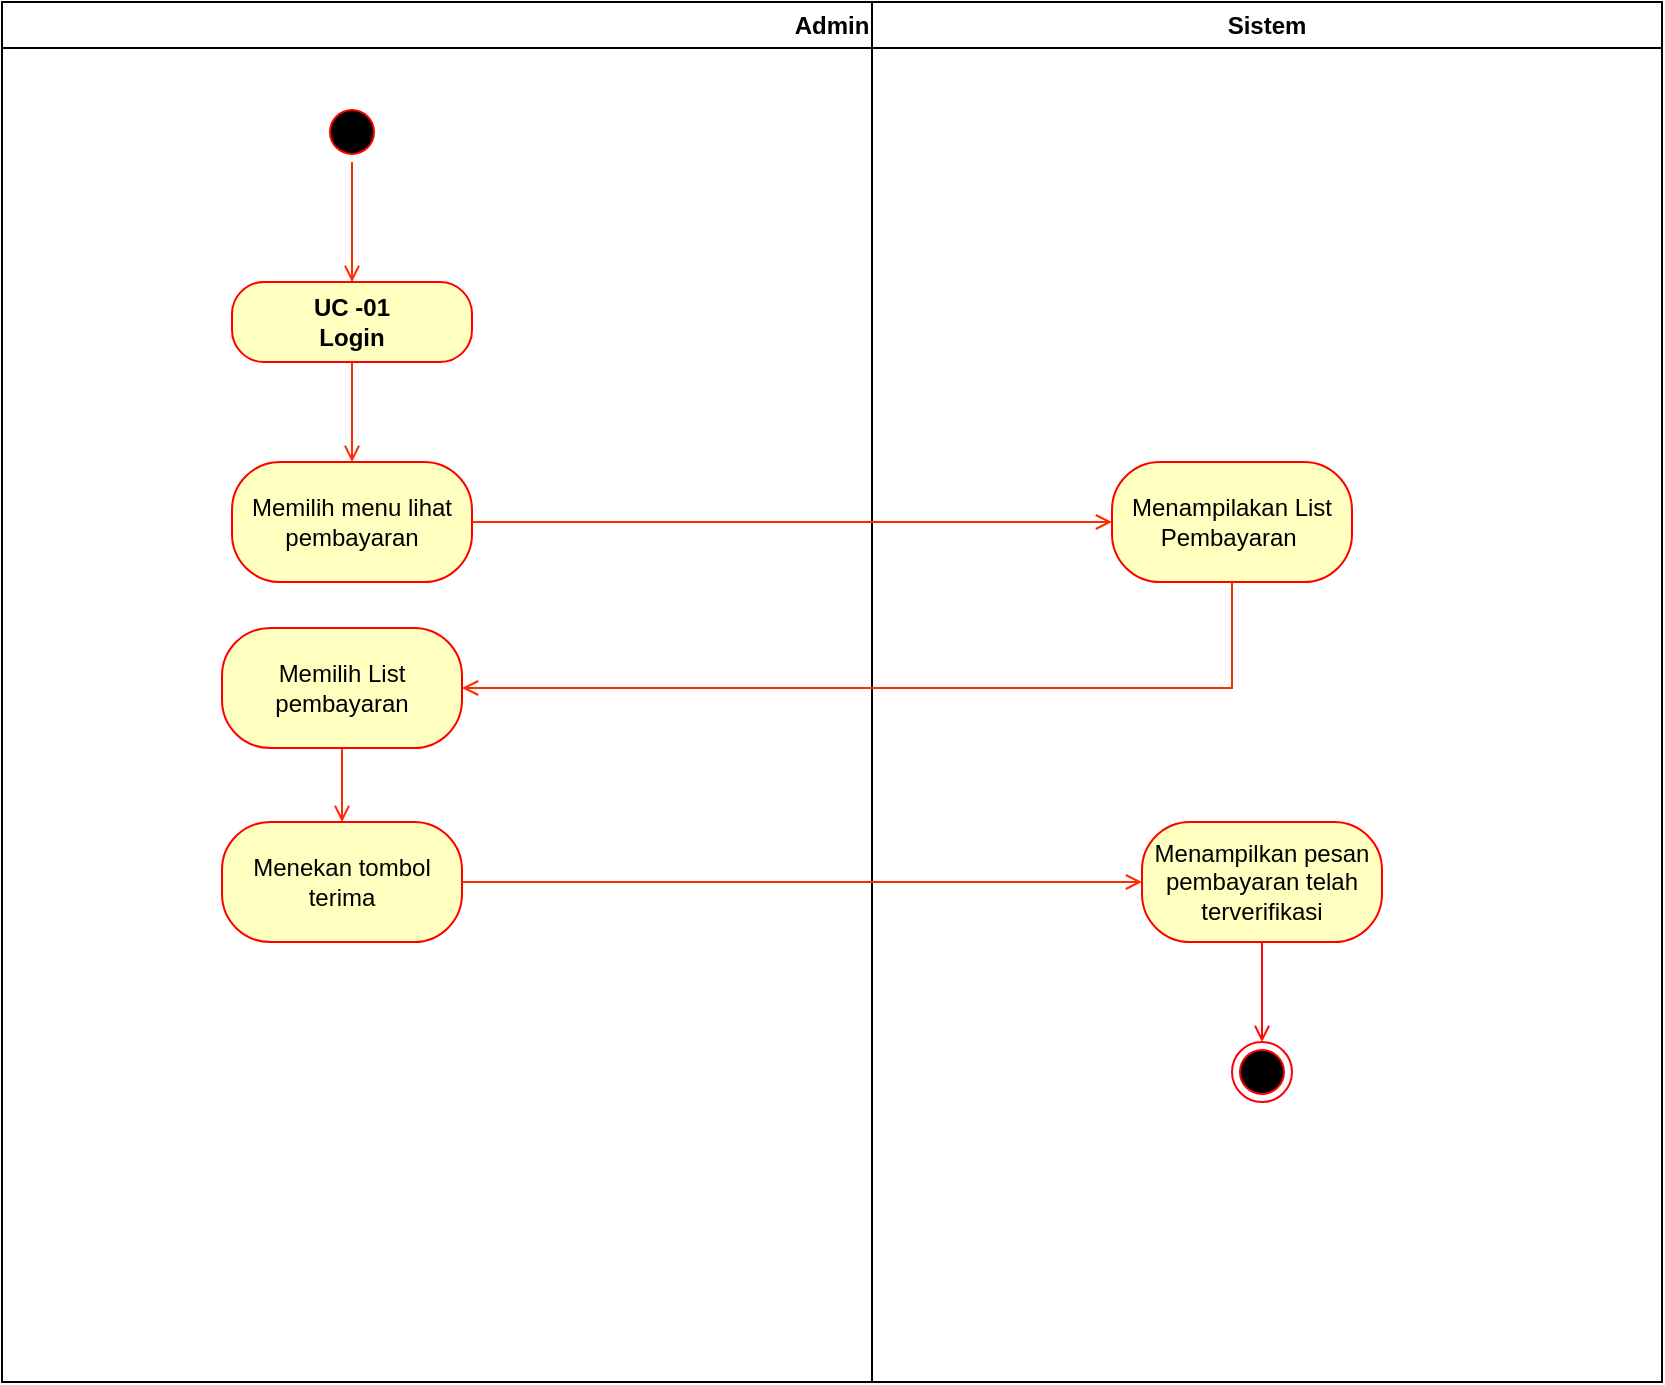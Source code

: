 <mxfile version="20.8.5" type="github">
  <diagram name="Page-1" id="e7e014a7-5840-1c2e-5031-d8a46d1fe8dd">
    <mxGraphModel dx="4169" dy="1606" grid="1" gridSize="10" guides="1" tooltips="1" connect="1" arrows="1" fold="1" page="1" pageScale="1" pageWidth="1169" pageHeight="826" background="none" math="0" shadow="0">
      <root>
        <mxCell id="0" />
        <mxCell id="1" parent="0" />
        <mxCell id="SPDB-RYZYYu29DdNVvm_-6" value="Admin" style="swimlane;whiteSpace=wrap;startSize=23;" parent="1" vertex="1">
          <mxGeometry x="-980" y="40" width="830" height="690" as="geometry" />
        </mxCell>
        <mxCell id="pB2fyGcaQjWH1ag6znyL-3" value="" style="edgeStyle=orthogonalEdgeStyle;rounded=0;orthogonalLoop=1;jettySize=auto;html=1;strokeColor=#FF2A00;startArrow=none;startFill=0;endArrow=open;endFill=0;" edge="1" parent="SPDB-RYZYYu29DdNVvm_-6" source="SPDB-RYZYYu29DdNVvm_-7" target="pB2fyGcaQjWH1ag6znyL-1">
          <mxGeometry relative="1" as="geometry" />
        </mxCell>
        <mxCell id="SPDB-RYZYYu29DdNVvm_-7" value="" style="ellipse;shape=startState;fillColor=#000000;strokeColor=#ff0000;" parent="SPDB-RYZYYu29DdNVvm_-6" vertex="1">
          <mxGeometry x="160" y="50" width="30" height="30" as="geometry" />
        </mxCell>
        <mxCell id="pB2fyGcaQjWH1ag6znyL-1" value="&lt;b&gt;UC -01&lt;br&gt;Login&lt;br&gt;&lt;/b&gt;" style="rounded=1;whiteSpace=wrap;html=1;arcSize=40;fontColor=#000000;fillColor=#ffffc0;strokeColor=#ff0000;" vertex="1" parent="SPDB-RYZYYu29DdNVvm_-6">
          <mxGeometry x="115" y="140" width="120" height="40" as="geometry" />
        </mxCell>
        <mxCell id="pB2fyGcaQjWH1ag6znyL-4" value="Memilih menu lihat pembayaran" style="whiteSpace=wrap;html=1;fillColor=#ffffc0;strokeColor=#ff0000;fontColor=#000000;rounded=1;arcSize=40;fontStyle=0" vertex="1" parent="SPDB-RYZYYu29DdNVvm_-6">
          <mxGeometry x="115" y="230" width="120" height="60" as="geometry" />
        </mxCell>
        <mxCell id="pB2fyGcaQjWH1ag6znyL-5" value="" style="edgeStyle=orthogonalEdgeStyle;rounded=0;orthogonalLoop=1;jettySize=auto;html=1;strokeColor=#FF2A00;startArrow=none;startFill=0;endArrow=open;endFill=0;" edge="1" parent="SPDB-RYZYYu29DdNVvm_-6" source="pB2fyGcaQjWH1ag6znyL-1" target="pB2fyGcaQjWH1ag6znyL-4">
          <mxGeometry relative="1" as="geometry" />
        </mxCell>
        <mxCell id="pB2fyGcaQjWH1ag6znyL-11" value="" style="edgeStyle=orthogonalEdgeStyle;rounded=0;orthogonalLoop=1;jettySize=auto;html=1;strokeColor=#FF2A00;startArrow=none;startFill=0;endArrow=open;endFill=0;" edge="1" parent="SPDB-RYZYYu29DdNVvm_-6" source="pB2fyGcaQjWH1ag6znyL-8" target="pB2fyGcaQjWH1ag6znyL-10">
          <mxGeometry relative="1" as="geometry" />
        </mxCell>
        <mxCell id="pB2fyGcaQjWH1ag6znyL-8" value="Memilih List pembayaran" style="whiteSpace=wrap;html=1;fillColor=#ffffc0;strokeColor=#ff0000;fontColor=#000000;rounded=1;arcSize=40;fontStyle=0;" vertex="1" parent="SPDB-RYZYYu29DdNVvm_-6">
          <mxGeometry x="110" y="313" width="120" height="60" as="geometry" />
        </mxCell>
        <mxCell id="pB2fyGcaQjWH1ag6znyL-10" value="Menekan tombol terima" style="whiteSpace=wrap;html=1;fillColor=#ffffc0;strokeColor=#ff0000;fontColor=#000000;rounded=1;arcSize=40;fontStyle=0;" vertex="1" parent="SPDB-RYZYYu29DdNVvm_-6">
          <mxGeometry x="110" y="410" width="120" height="60" as="geometry" />
        </mxCell>
        <mxCell id="SPDB-RYZYYu29DdNVvm_-20" value="Sistem" style="swimlane;whiteSpace=wrap" parent="1" vertex="1">
          <mxGeometry x="-545" y="40" width="395" height="690" as="geometry" />
        </mxCell>
        <mxCell id="RG1qngbpqG3eQFfVuzPi-30" style="edgeStyle=orthogonalEdgeStyle;rounded=0;orthogonalLoop=1;jettySize=auto;html=1;strokeColor=#FF0A0A;endArrow=open;endFill=0;exitX=0.5;exitY=1;exitDx=0;exitDy=0;entryX=0.5;entryY=0;entryDx=0;entryDy=0;" parent="SPDB-RYZYYu29DdNVvm_-20" source="pB2fyGcaQjWH1ag6znyL-12" target="RG1qngbpqG3eQFfVuzPi-29" edge="1">
          <mxGeometry relative="1" as="geometry">
            <mxPoint x="225" y="560" as="sourcePoint" />
            <mxPoint x="195" y="550" as="targetPoint" />
          </mxGeometry>
        </mxCell>
        <mxCell id="RG1qngbpqG3eQFfVuzPi-29" value="" style="ellipse;html=1;shape=endState;fillColor=#000000;strokeColor=#ff0000;" parent="SPDB-RYZYYu29DdNVvm_-20" vertex="1">
          <mxGeometry x="180" y="520" width="30" height="30" as="geometry" />
        </mxCell>
        <mxCell id="pB2fyGcaQjWH1ag6znyL-6" value="Menampilakan List Pembayaran&amp;nbsp;" style="whiteSpace=wrap;html=1;fillColor=#ffffc0;strokeColor=#ff0000;fontColor=#000000;rounded=1;arcSize=40;fontStyle=0;" vertex="1" parent="SPDB-RYZYYu29DdNVvm_-20">
          <mxGeometry x="120" y="230" width="120" height="60" as="geometry" />
        </mxCell>
        <mxCell id="pB2fyGcaQjWH1ag6znyL-12" value="Menampilkan pesan pembayaran telah terverifikasi" style="whiteSpace=wrap;html=1;fillColor=#ffffc0;strokeColor=#ff0000;fontColor=#000000;rounded=1;arcSize=40;fontStyle=0;" vertex="1" parent="SPDB-RYZYYu29DdNVvm_-20">
          <mxGeometry x="135" y="410" width="120" height="60" as="geometry" />
        </mxCell>
        <mxCell id="pB2fyGcaQjWH1ag6znyL-7" value="" style="edgeStyle=orthogonalEdgeStyle;rounded=0;orthogonalLoop=1;jettySize=auto;html=1;strokeColor=#FF2A00;startArrow=none;startFill=0;endArrow=open;endFill=0;" edge="1" parent="1" source="pB2fyGcaQjWH1ag6znyL-4" target="pB2fyGcaQjWH1ag6znyL-6">
          <mxGeometry relative="1" as="geometry" />
        </mxCell>
        <mxCell id="pB2fyGcaQjWH1ag6znyL-9" value="" style="edgeStyle=orthogonalEdgeStyle;rounded=0;orthogonalLoop=1;jettySize=auto;html=1;strokeColor=#FF2A00;startArrow=none;startFill=0;endArrow=open;endFill=0;" edge="1" parent="1" source="pB2fyGcaQjWH1ag6znyL-6" target="pB2fyGcaQjWH1ag6znyL-8">
          <mxGeometry relative="1" as="geometry">
            <Array as="points">
              <mxPoint x="-365" y="383" />
            </Array>
          </mxGeometry>
        </mxCell>
        <mxCell id="pB2fyGcaQjWH1ag6znyL-13" value="" style="edgeStyle=orthogonalEdgeStyle;rounded=0;orthogonalLoop=1;jettySize=auto;html=1;strokeColor=#FF2A00;startArrow=none;startFill=0;endArrow=open;endFill=0;" edge="1" parent="1" source="pB2fyGcaQjWH1ag6znyL-10" target="pB2fyGcaQjWH1ag6znyL-12">
          <mxGeometry relative="1" as="geometry" />
        </mxCell>
      </root>
    </mxGraphModel>
  </diagram>
</mxfile>

